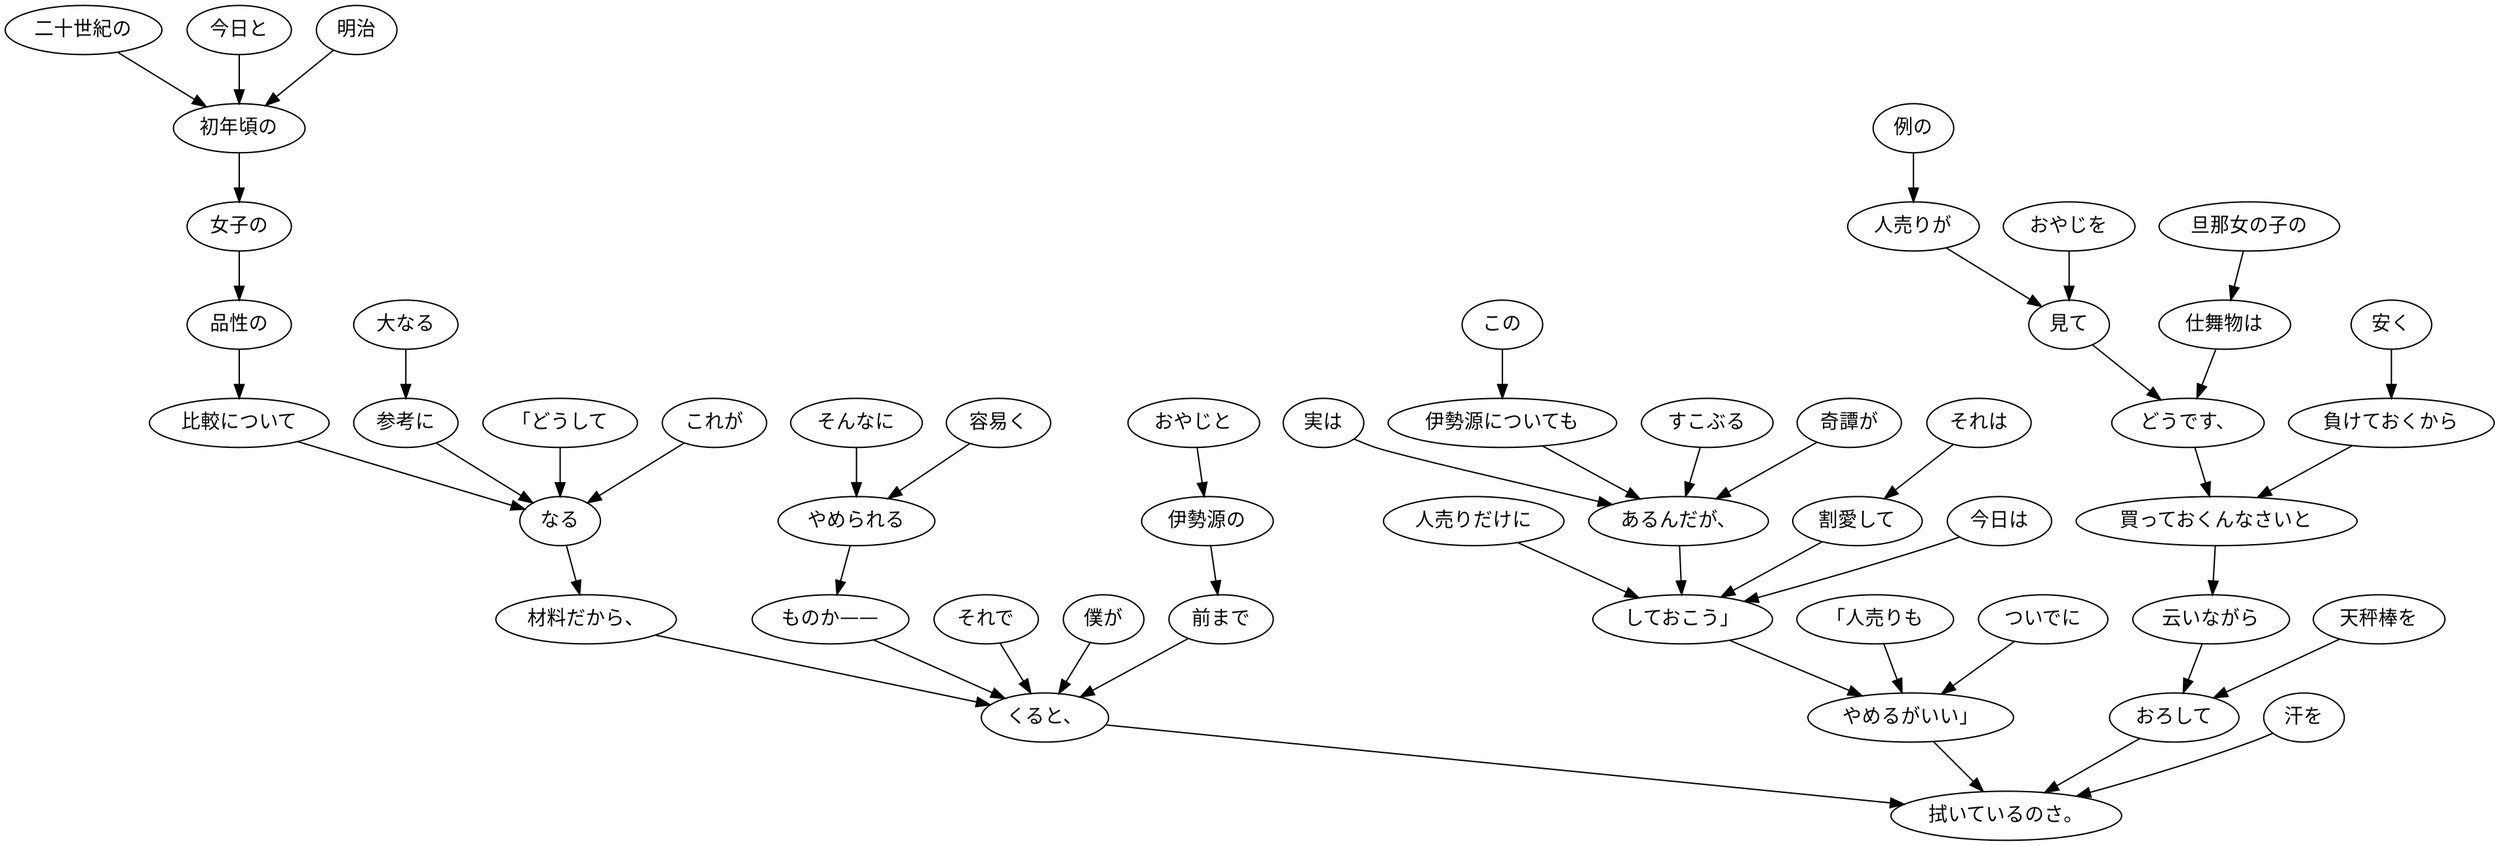 digraph graph3698 {
	node0 [label="実は"];
	node1 [label="この"];
	node2 [label="伊勢源についても"];
	node3 [label="すこぶる"];
	node4 [label="奇譚が"];
	node5 [label="あるんだが、"];
	node6 [label="それは"];
	node7 [label="割愛して"];
	node8 [label="今日は"];
	node9 [label="人売りだけに"];
	node10 [label="しておこう」"];
	node11 [label="「人売りも"];
	node12 [label="ついでに"];
	node13 [label="やめるがいい」"];
	node14 [label="「どうして"];
	node15 [label="これが"];
	node16 [label="二十世紀の"];
	node17 [label="今日と"];
	node18 [label="明治"];
	node19 [label="初年頃の"];
	node20 [label="女子の"];
	node21 [label="品性の"];
	node22 [label="比較について"];
	node23 [label="大なる"];
	node24 [label="参考に"];
	node25 [label="なる"];
	node26 [label="材料だから、"];
	node27 [label="そんなに"];
	node28 [label="容易く"];
	node29 [label="やめられる"];
	node30 [label="ものか——"];
	node31 [label="それで"];
	node32 [label="僕が"];
	node33 [label="おやじと"];
	node34 [label="伊勢源の"];
	node35 [label="前まで"];
	node36 [label="くると、"];
	node37 [label="例の"];
	node38 [label="人売りが"];
	node39 [label="おやじを"];
	node40 [label="見て"];
	node41 [label="旦那女の子の"];
	node42 [label="仕舞物は"];
	node43 [label="どうです、"];
	node44 [label="安く"];
	node45 [label="負けておくから"];
	node46 [label="買っておくんなさいと"];
	node47 [label="云いながら"];
	node48 [label="天秤棒を"];
	node49 [label="おろして"];
	node50 [label="汗を"];
	node51 [label="拭いているのさ。"];
	node0 -> node5;
	node1 -> node2;
	node2 -> node5;
	node3 -> node5;
	node4 -> node5;
	node5 -> node10;
	node6 -> node7;
	node7 -> node10;
	node8 -> node10;
	node9 -> node10;
	node10 -> node13;
	node11 -> node13;
	node12 -> node13;
	node13 -> node51;
	node14 -> node25;
	node15 -> node25;
	node16 -> node19;
	node17 -> node19;
	node18 -> node19;
	node19 -> node20;
	node20 -> node21;
	node21 -> node22;
	node22 -> node25;
	node23 -> node24;
	node24 -> node25;
	node25 -> node26;
	node26 -> node36;
	node27 -> node29;
	node28 -> node29;
	node29 -> node30;
	node30 -> node36;
	node31 -> node36;
	node32 -> node36;
	node33 -> node34;
	node34 -> node35;
	node35 -> node36;
	node36 -> node51;
	node37 -> node38;
	node38 -> node40;
	node39 -> node40;
	node40 -> node43;
	node41 -> node42;
	node42 -> node43;
	node43 -> node46;
	node44 -> node45;
	node45 -> node46;
	node46 -> node47;
	node47 -> node49;
	node48 -> node49;
	node49 -> node51;
	node50 -> node51;
}

